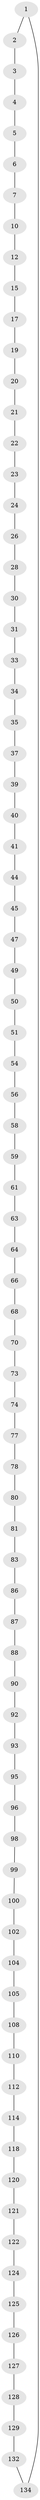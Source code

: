 // original degree distribution, {2: 1.0}
// Generated by graph-tools (version 1.1) at 2025/20/03/04/25 18:20:10]
// undirected, 81 vertices, 81 edges
graph export_dot {
graph [start="1"]
  node [color=gray90,style=filled];
  1;
  2;
  3;
  4;
  5;
  6;
  7 [super="+8"];
  10 [super="+11"];
  12 [super="+13"];
  15 [super="+16"];
  17 [super="+18"];
  19;
  20;
  21;
  22;
  23;
  24 [super="+25"];
  26 [super="+27"];
  28 [super="+29"];
  30;
  31 [super="+32"];
  33;
  34;
  35 [super="+36"];
  37 [super="+38"];
  39;
  40;
  41 [super="+42"];
  44;
  45 [super="+46"];
  47 [super="+48"];
  49;
  50;
  51 [super="+52"];
  54 [super="+55"];
  56 [super="+57"];
  58;
  59 [super="+60"];
  61 [super="+62"];
  63;
  64 [super="+65"];
  66 [super="+67"];
  68 [super="+69"];
  70 [super="+71"];
  73;
  74 [super="+75"];
  77;
  78 [super="+79"];
  80;
  81 [super="+82"];
  83 [super="+84"];
  86;
  87;
  88 [super="+89"];
  90 [super="+91"];
  92;
  93 [super="+94"];
  95;
  96 [super="+97"];
  98;
  99;
  100 [super="+101"];
  102 [super="+103"];
  104;
  105 [super="+106"];
  108 [super="+109"];
  110 [super="+111"];
  112 [super="+113"];
  114 [super="+115"];
  118 [super="+119"];
  120;
  121;
  122 [super="+123"];
  124;
  125;
  126;
  127;
  128;
  129 [super="+130"];
  132 [super="+133"];
  134 [super="+135"];
  1 -- 2;
  1 -- 134;
  2 -- 3;
  3 -- 4;
  4 -- 5;
  5 -- 6;
  6 -- 7;
  7 -- 10;
  10 -- 12;
  12 -- 15;
  15 -- 17;
  17 -- 19;
  19 -- 20;
  20 -- 21;
  21 -- 22;
  22 -- 23;
  23 -- 24;
  24 -- 26;
  26 -- 28;
  28 -- 30;
  30 -- 31;
  31 -- 33;
  33 -- 34;
  34 -- 35;
  35 -- 37;
  37 -- 39;
  39 -- 40;
  40 -- 41;
  41 -- 44;
  44 -- 45;
  45 -- 47;
  47 -- 49;
  49 -- 50;
  50 -- 51;
  51 -- 54;
  54 -- 56;
  56 -- 58;
  58 -- 59;
  59 -- 61;
  61 -- 63;
  63 -- 64;
  64 -- 66;
  66 -- 68;
  68 -- 70;
  70 -- 73;
  73 -- 74;
  74 -- 77;
  77 -- 78;
  78 -- 80;
  80 -- 81;
  81 -- 83;
  83 -- 86;
  86 -- 87;
  87 -- 88;
  88 -- 90;
  90 -- 92;
  92 -- 93;
  93 -- 95;
  95 -- 96;
  96 -- 98;
  98 -- 99;
  99 -- 100;
  100 -- 102;
  102 -- 104;
  104 -- 105;
  105 -- 108;
  108 -- 110;
  110 -- 112;
  112 -- 114;
  114 -- 118;
  118 -- 120;
  120 -- 121;
  121 -- 122;
  122 -- 124;
  124 -- 125;
  125 -- 126;
  126 -- 127;
  127 -- 128;
  128 -- 129;
  129 -- 132;
  132 -- 134;
}
